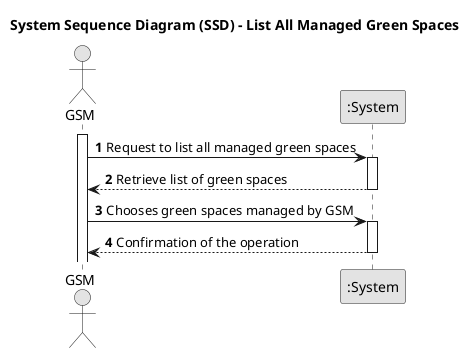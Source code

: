 @startuml
skinparam monochrome true
skinparam packageStyle rectangle
skinparam shadowing false

title System Sequence Diagram (SSD) - List All Managed Green Spaces

autonumber

actor "GSM" as Employee
participant ":System" as System

activate Employee

    Employee -> System : Request to list all managed green spaces
    activate System

        System --> Employee : Retrieve list of green spaces
    deactivate System

    Employee -> System : Chooses green spaces managed by GSM
    activate System

        System --> Employee : Confirmation of the operation
    deactivate System

@enduml
